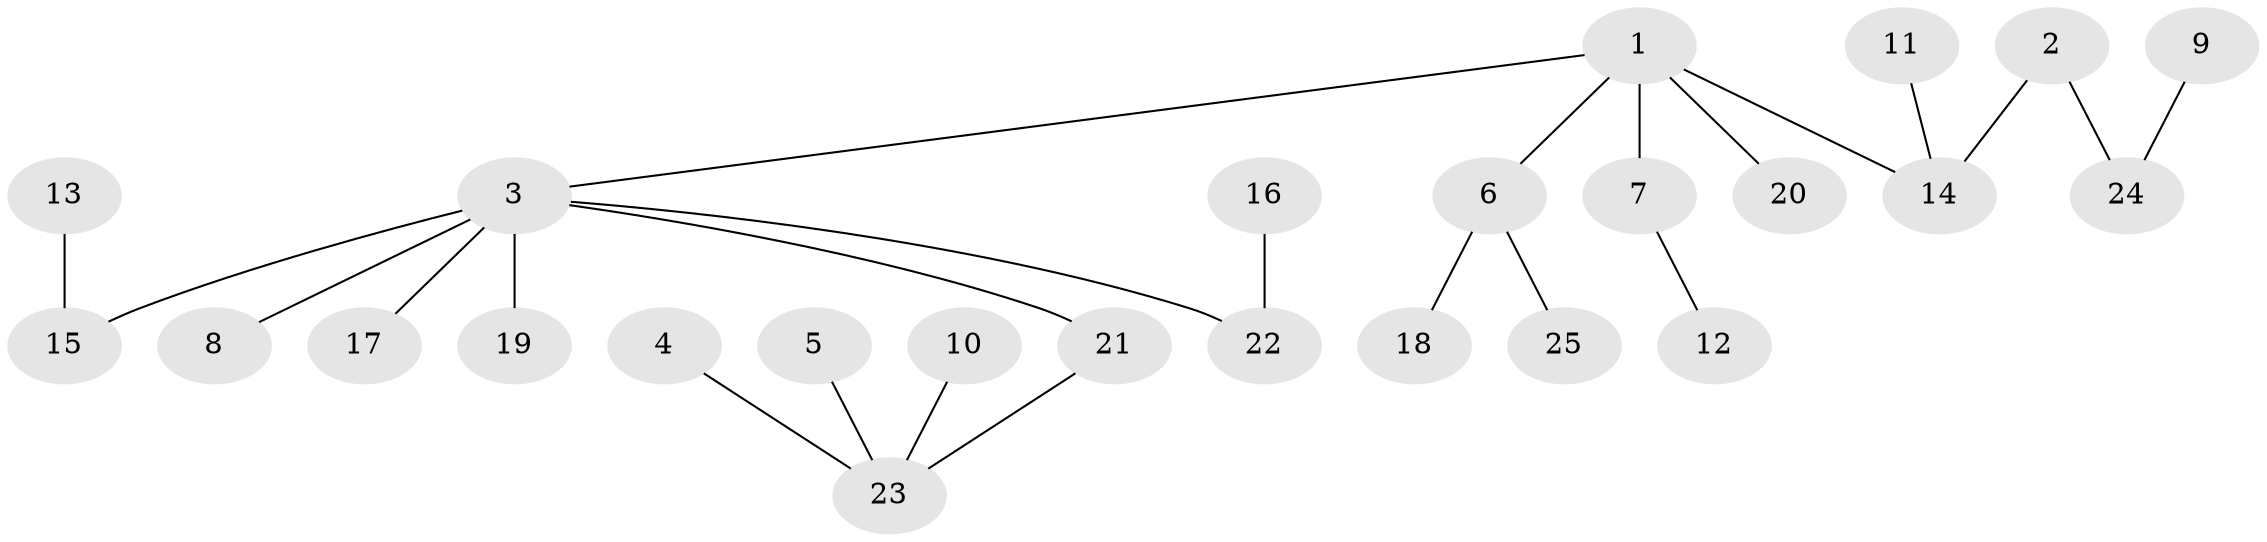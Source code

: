 // original degree distribution, {2: 0.25806451612903225, 5: 0.04838709677419355, 6: 0.016129032258064516, 3: 0.14516129032258066, 4: 0.04838709677419355, 1: 0.4838709677419355}
// Generated by graph-tools (version 1.1) at 2025/37/03/04/25 23:37:30]
// undirected, 25 vertices, 24 edges
graph export_dot {
  node [color=gray90,style=filled];
  1;
  2;
  3;
  4;
  5;
  6;
  7;
  8;
  9;
  10;
  11;
  12;
  13;
  14;
  15;
  16;
  17;
  18;
  19;
  20;
  21;
  22;
  23;
  24;
  25;
  1 -- 3 [weight=1.0];
  1 -- 6 [weight=1.0];
  1 -- 7 [weight=1.0];
  1 -- 14 [weight=1.0];
  1 -- 20 [weight=1.0];
  2 -- 14 [weight=1.0];
  2 -- 24 [weight=1.0];
  3 -- 8 [weight=1.0];
  3 -- 15 [weight=1.0];
  3 -- 17 [weight=1.0];
  3 -- 19 [weight=1.0];
  3 -- 21 [weight=1.0];
  3 -- 22 [weight=1.0];
  4 -- 23 [weight=1.0];
  5 -- 23 [weight=1.0];
  6 -- 18 [weight=1.0];
  6 -- 25 [weight=1.0];
  7 -- 12 [weight=1.0];
  9 -- 24 [weight=1.0];
  10 -- 23 [weight=1.0];
  11 -- 14 [weight=1.0];
  13 -- 15 [weight=1.0];
  16 -- 22 [weight=1.0];
  21 -- 23 [weight=1.0];
}
